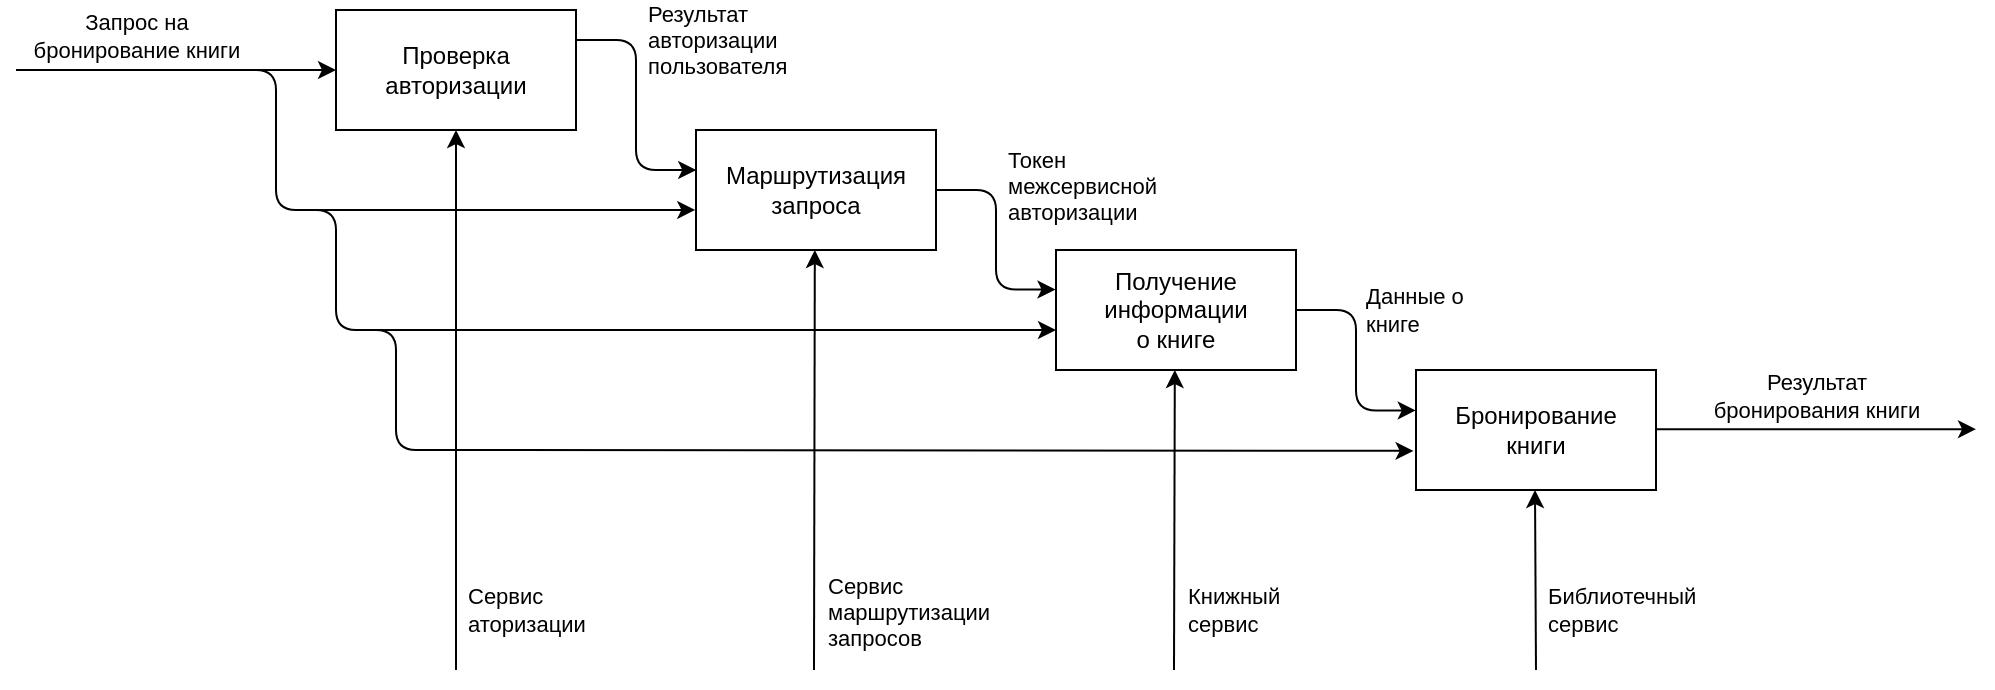 <mxfile version="14.7.0" type="device"><diagram id="efZuduHM-kB9lhCwCV7F" name="Page-1"><mxGraphModel dx="1773" dy="646" grid="1" gridSize="10" guides="1" tooltips="1" connect="1" arrows="1" fold="1" page="1" pageScale="1" pageWidth="827" pageHeight="1169" math="0" shadow="0"><root><mxCell id="0"/><mxCell id="1" parent="0"/><mxCell id="LzxCKGhmkV4QlAU5AoQx-61" style="edgeStyle=orthogonalEdgeStyle;rounded=1;orthogonalLoop=1;jettySize=auto;html=1;exitX=1;exitY=0.25;exitDx=0;exitDy=0;labelBackgroundColor=none;entryX=0.001;entryY=0.334;entryDx=0;entryDy=0;entryPerimeter=0;" edge="1" parent="1" source="LzxCKGhmkV4QlAU5AoQx-54" target="LzxCKGhmkV4QlAU5AoQx-55"><mxGeometry relative="1" as="geometry"><mxPoint x="220" y="150" as="targetPoint"/><Array as="points"><mxPoint x="230" y="95"/><mxPoint x="230" y="160"/></Array></mxGeometry></mxCell><mxCell id="LzxCKGhmkV4QlAU5AoQx-66" value="&lt;span style=&quot;&quot;&gt;Результат&lt;/span&gt;&lt;br style=&quot;&quot;&gt;&lt;span style=&quot;&quot;&gt;авторизации&lt;/span&gt;&lt;br style=&quot;&quot;&gt;&lt;div style=&quot;&quot;&gt;пользователя&lt;/div&gt;" style="edgeLabel;html=1;align=left;verticalAlign=middle;resizable=0;points=[];labelBackgroundColor=none;" vertex="1" connectable="0" parent="LzxCKGhmkV4QlAU5AoQx-61"><mxGeometry x="-0.297" y="2" relative="1" as="geometry"><mxPoint x="2" y="-14" as="offset"/></mxGeometry></mxCell><mxCell id="LzxCKGhmkV4QlAU5AoQx-54" value="Проверка&lt;br&gt;авторизации" style="rounded=0;whiteSpace=wrap;html=1;labelBackgroundColor=none;align=center;fillColor=none;" vertex="1" parent="1"><mxGeometry x="80" y="80" width="120" height="60" as="geometry"/></mxCell><mxCell id="LzxCKGhmkV4QlAU5AoQx-62" style="edgeStyle=orthogonalEdgeStyle;rounded=1;orthogonalLoop=1;jettySize=auto;html=1;exitX=1;exitY=0.5;exitDx=0;exitDy=0;labelBackgroundColor=none;entryX=-0.002;entryY=0.329;entryDx=0;entryDy=0;entryPerimeter=0;" edge="1" parent="1" source="LzxCKGhmkV4QlAU5AoQx-55" target="LzxCKGhmkV4QlAU5AoQx-56"><mxGeometry relative="1" as="geometry"><mxPoint x="410" y="220" as="targetPoint"/></mxGeometry></mxCell><mxCell id="LzxCKGhmkV4QlAU5AoQx-65" value="Токен&lt;br&gt;межсервисной&lt;br&gt;&lt;div style=&quot;&quot;&gt;авторизации&lt;/div&gt;" style="edgeLabel;html=1;align=left;verticalAlign=middle;resizable=0;points=[];labelBackgroundColor=none;" vertex="1" connectable="0" parent="LzxCKGhmkV4QlAU5AoQx-62"><mxGeometry x="-0.313" y="1" relative="1" as="geometry"><mxPoint x="3" y="-10" as="offset"/></mxGeometry></mxCell><mxCell id="LzxCKGhmkV4QlAU5AoQx-55" value="Маршрутизация&lt;br&gt;запроса" style="rounded=0;whiteSpace=wrap;html=1;labelBackgroundColor=none;align=center;fillColor=none;" vertex="1" parent="1"><mxGeometry x="260" y="140" width="120" height="60" as="geometry"/></mxCell><mxCell id="LzxCKGhmkV4QlAU5AoQx-77" style="edgeStyle=orthogonalEdgeStyle;rounded=1;orthogonalLoop=1;jettySize=auto;html=1;exitX=1;exitY=0.5;exitDx=0;exitDy=0;labelBackgroundColor=none;entryX=-0.001;entryY=0.337;entryDx=0;entryDy=0;entryPerimeter=0;" edge="1" parent="1" source="LzxCKGhmkV4QlAU5AoQx-56" target="LzxCKGhmkV4QlAU5AoQx-57"><mxGeometry relative="1" as="geometry"><mxPoint x="590" y="280" as="targetPoint"/></mxGeometry></mxCell><mxCell id="LzxCKGhmkV4QlAU5AoQx-78" value="Данные о&lt;br&gt;книге" style="edgeLabel;html=1;align=left;verticalAlign=middle;resizable=0;points=[];labelBackgroundColor=none;" vertex="1" connectable="0" parent="LzxCKGhmkV4QlAU5AoQx-77"><mxGeometry x="0.181" y="4" relative="1" as="geometry"><mxPoint x="-1" y="-35" as="offset"/></mxGeometry></mxCell><mxCell id="LzxCKGhmkV4QlAU5AoQx-56" value="Получение&lt;br&gt;информации&lt;br&gt;о книге" style="rounded=0;whiteSpace=wrap;html=1;labelBackgroundColor=none;align=center;fillColor=none;" vertex="1" parent="1"><mxGeometry x="440" y="200" width="120" height="60" as="geometry"/></mxCell><mxCell id="LzxCKGhmkV4QlAU5AoQx-57" value="Бронирование&lt;br&gt;книги" style="rounded=0;whiteSpace=wrap;html=1;labelBackgroundColor=none;align=center;fillColor=none;" vertex="1" parent="1"><mxGeometry x="620" y="260" width="120" height="60" as="geometry"/></mxCell><mxCell id="LzxCKGhmkV4QlAU5AoQx-59" value="" style="endArrow=classic;html=1;labelBackgroundColor=none;entryX=0;entryY=0.5;entryDx=0;entryDy=0;" edge="1" parent="1" target="LzxCKGhmkV4QlAU5AoQx-54"><mxGeometry width="50" height="50" relative="1" as="geometry"><mxPoint x="-80" y="110" as="sourcePoint"/><mxPoint x="70" y="110" as="targetPoint"/></mxGeometry></mxCell><mxCell id="LzxCKGhmkV4QlAU5AoQx-60" value="Запрос на&lt;br&gt;бронирование книги" style="edgeLabel;html=1;align=center;verticalAlign=middle;resizable=0;points=[];labelBackgroundColor=none;" vertex="1" connectable="0" parent="LzxCKGhmkV4QlAU5AoQx-59"><mxGeometry x="0.325" y="2" relative="1" as="geometry"><mxPoint x="-46" y="-15" as="offset"/></mxGeometry></mxCell><mxCell id="LzxCKGhmkV4QlAU5AoQx-64" value="" style="endArrow=classic;html=1;labelBackgroundColor=none;entryX=-0.003;entryY=0.666;entryDx=0;entryDy=0;entryPerimeter=0;rounded=1;" edge="1" parent="1" target="LzxCKGhmkV4QlAU5AoQx-55"><mxGeometry width="50" height="50" relative="1" as="geometry"><mxPoint x="30" y="110" as="sourcePoint"/><mxPoint x="180" y="150" as="targetPoint"/><Array as="points"><mxPoint x="50" y="110"/><mxPoint x="50" y="180"/></Array></mxGeometry></mxCell><mxCell id="LzxCKGhmkV4QlAU5AoQx-67" value="" style="endArrow=classic;html=1;labelBackgroundColor=none;rounded=1;" edge="1" parent="1"><mxGeometry width="50" height="50" relative="1" as="geometry"><mxPoint x="60" y="180" as="sourcePoint"/><mxPoint x="440" y="240" as="targetPoint"/><Array as="points"><mxPoint x="80" y="180"/><mxPoint x="80" y="240"/></Array></mxGeometry></mxCell><mxCell id="LzxCKGhmkV4QlAU5AoQx-68" value="" style="endArrow=classic;html=1;labelBackgroundColor=none;entryX=0.5;entryY=1;entryDx=0;entryDy=0;" edge="1" parent="1" target="LzxCKGhmkV4QlAU5AoQx-54"><mxGeometry width="50" height="50" relative="1" as="geometry"><mxPoint x="140" y="410" as="sourcePoint"/><mxPoint x="230" y="320" as="targetPoint"/></mxGeometry></mxCell><mxCell id="LzxCKGhmkV4QlAU5AoQx-69" value="Сервис&lt;br&gt;аторизации" style="edgeLabel;html=1;align=left;verticalAlign=middle;resizable=0;points=[];labelBackgroundColor=none;" vertex="1" connectable="0" parent="LzxCKGhmkV4QlAU5AoQx-68"><mxGeometry x="-0.717" y="2" relative="1" as="geometry"><mxPoint x="6" y="8" as="offset"/></mxGeometry></mxCell><mxCell id="LzxCKGhmkV4QlAU5AoQx-70" value="" style="endArrow=classic;html=1;labelBackgroundColor=none;entryX=0.5;entryY=1;entryDx=0;entryDy=0;" edge="1" parent="1"><mxGeometry width="50" height="50" relative="1" as="geometry"><mxPoint x="319" y="410" as="sourcePoint"/><mxPoint x="319.41" y="200" as="targetPoint"/></mxGeometry></mxCell><mxCell id="LzxCKGhmkV4QlAU5AoQx-72" value="Сервис&lt;br&gt;маршрутизации&lt;br&gt;запросов" style="edgeLabel;html=1;align=left;verticalAlign=middle;resizable=0;points=[];labelBackgroundColor=none;" vertex="1" connectable="0" parent="LzxCKGhmkV4QlAU5AoQx-70"><mxGeometry x="0.12" y="-3" relative="1" as="geometry"><mxPoint x="2" y="88" as="offset"/></mxGeometry></mxCell><mxCell id="LzxCKGhmkV4QlAU5AoQx-74" value="" style="endArrow=classic;html=1;labelBackgroundColor=none;entryX=0.5;entryY=1;entryDx=0;entryDy=0;" edge="1" parent="1"><mxGeometry width="50" height="50" relative="1" as="geometry"><mxPoint x="499" y="410" as="sourcePoint"/><mxPoint x="499.41" y="260" as="targetPoint"/></mxGeometry></mxCell><mxCell id="LzxCKGhmkV4QlAU5AoQx-76" value="Книжный&lt;br&gt;сервис" style="edgeLabel;html=1;align=left;verticalAlign=middle;resizable=0;points=[];labelBackgroundColor=none;" vertex="1" connectable="0" parent="LzxCKGhmkV4QlAU5AoQx-74"><mxGeometry x="-0.185" y="3" relative="1" as="geometry"><mxPoint x="8" y="31" as="offset"/></mxGeometry></mxCell><mxCell id="LzxCKGhmkV4QlAU5AoQx-81" value="" style="endArrow=classic;html=1;labelBackgroundColor=none;rounded=1;entryX=-0.01;entryY=0.674;entryDx=0;entryDy=0;entryPerimeter=0;" edge="1" parent="1" target="LzxCKGhmkV4QlAU5AoQx-57"><mxGeometry width="50" height="50" relative="1" as="geometry"><mxPoint x="90" y="240" as="sourcePoint"/><mxPoint x="570" y="300" as="targetPoint"/><Array as="points"><mxPoint x="110" y="240"/><mxPoint x="110" y="300"/></Array></mxGeometry></mxCell><mxCell id="LzxCKGhmkV4QlAU5AoQx-83" value="" style="endArrow=classic;html=1;labelBackgroundColor=none;entryX=0;entryY=0.5;entryDx=0;entryDy=0;" edge="1" parent="1"><mxGeometry width="50" height="50" relative="1" as="geometry"><mxPoint x="740" y="289.58" as="sourcePoint"/><mxPoint x="900" y="289.58" as="targetPoint"/></mxGeometry></mxCell><mxCell id="LzxCKGhmkV4QlAU5AoQx-84" value="Результат&lt;br&gt;бронирования книги" style="edgeLabel;html=1;align=center;verticalAlign=middle;resizable=0;points=[];labelBackgroundColor=none;" vertex="1" connectable="0" parent="LzxCKGhmkV4QlAU5AoQx-83"><mxGeometry x="0.325" y="2" relative="1" as="geometry"><mxPoint x="-26" y="-15" as="offset"/></mxGeometry></mxCell><mxCell id="LzxCKGhmkV4QlAU5AoQx-85" value="" style="endArrow=classic;html=1;labelBackgroundColor=none;entryX=0.5;entryY=1;entryDx=0;entryDy=0;" edge="1" parent="1"><mxGeometry width="50" height="50" relative="1" as="geometry"><mxPoint x="680" y="410" as="sourcePoint"/><mxPoint x="679.5" y="320" as="targetPoint"/></mxGeometry></mxCell><mxCell id="LzxCKGhmkV4QlAU5AoQx-87" value="Библиотечный&lt;br&gt;сервис" style="edgeLabel;html=1;align=left;verticalAlign=middle;resizable=0;points=[];labelBackgroundColor=none;" vertex="1" connectable="0" parent="LzxCKGhmkV4QlAU5AoQx-85"><mxGeometry x="0.467" y="1" relative="1" as="geometry"><mxPoint x="5" y="36" as="offset"/></mxGeometry></mxCell></root></mxGraphModel></diagram></mxfile>